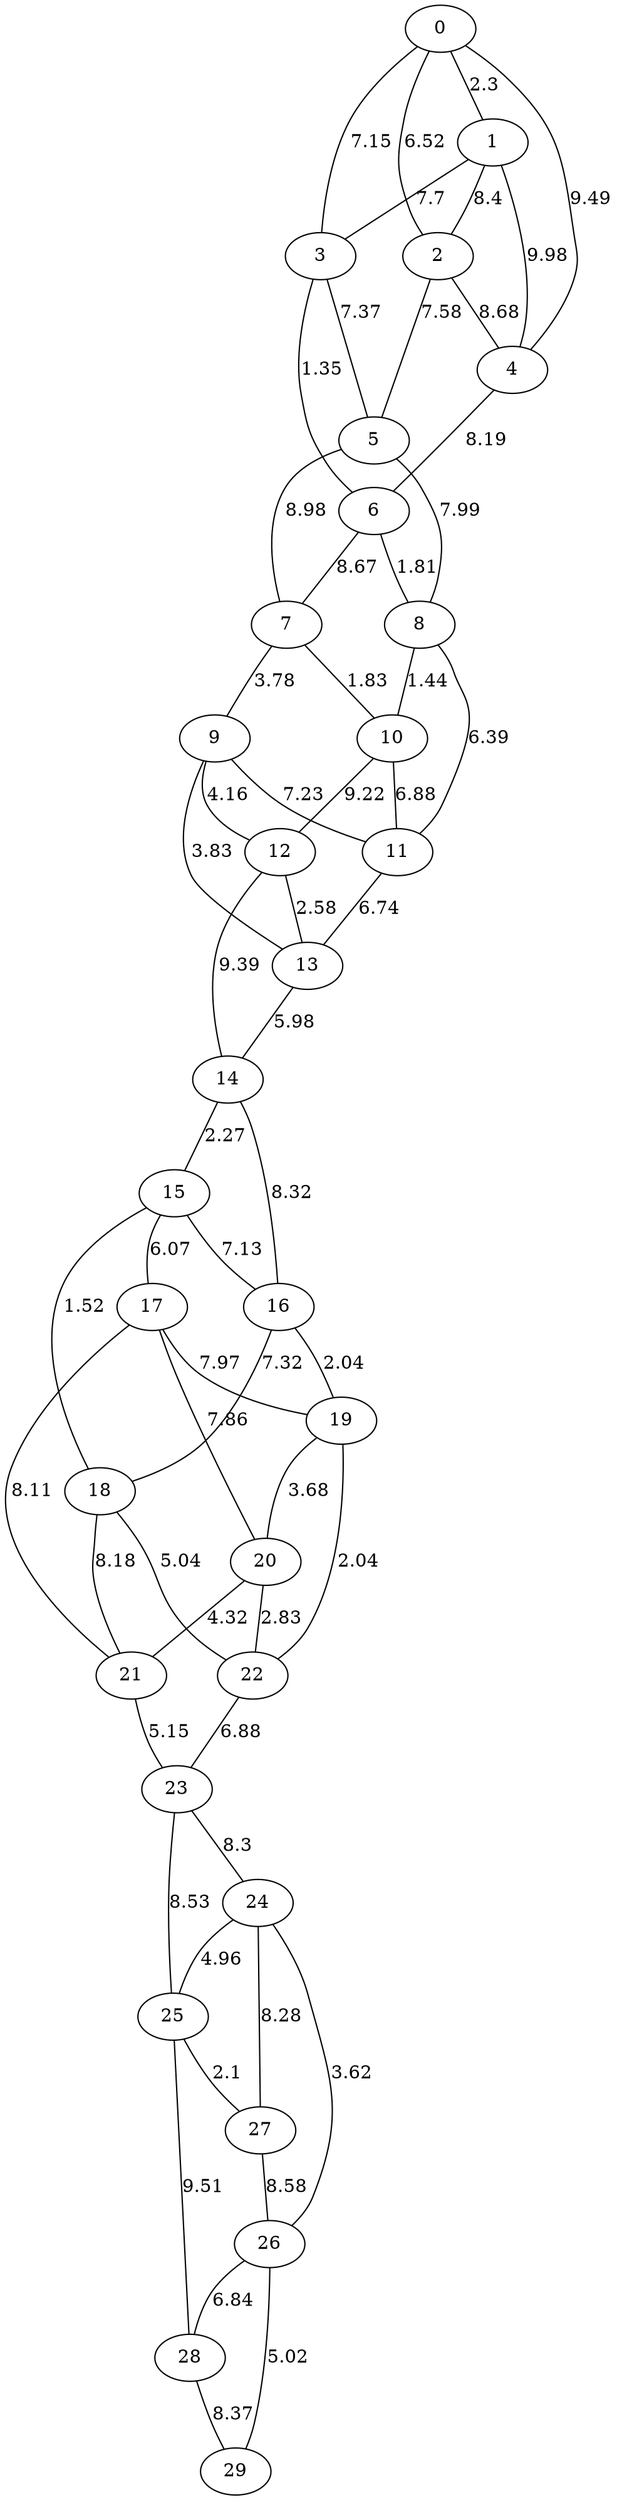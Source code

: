 graph G {
"0";
"1";
"2";
"3";
"4";
"5";
"6";
"7";
"8";
"9";
"10";
"11";
"12";
"13";
"14";
"15";
"16";
"17";
"18";
"19";
"20";
"21";
"22";
"23";
"24";
"25";
"26";
"27";
"28";
"29";
    "1" -- "3"[label="7.7", len="7.7"];
    "10" -- "11"[label="6.88", len="6.88"];
    "18" -- "22"[label="5.04", len="5.04"];
    "22" -- "23"[label="6.88", len="6.88"];
    "28" -- "29"[label="8.37", len="8.37"];
    "0" -- "2"[label="6.52", len="6.52"];
    "24" -- "26"[label="3.62", len="3.62"];
    "17" -- "20"[label="7.86", len="7.86"];
    "26" -- "28"[label="6.84", len="6.84"];
    "25" -- "27"[label="2.1", len="2.1"];
    "19" -- "22"[label="2.04", len="2.04"];
    "2" -- "5"[label="7.58", len="7.58"];
    "0" -- "3"[label="7.15", len="7.15"];
    "5" -- "8"[label="7.99", len="7.99"];
    "1" -- "2"[label="8.4", len="8.4"];
    "6" -- "7"[label="8.67", len="8.67"];
    "12" -- "13"[label="2.58", len="2.58"];
    "20" -- "21"[label="4.32", len="4.32"];
    "24" -- "27"[label="8.28", len="8.28"];
    "26" -- "29"[label="5.02", len="5.02"];
    "8" -- "10"[label="1.44", len="1.44"];
    "10" -- "12"[label="9.22", len="9.22"];
    "9" -- "11"[label="7.23", len="7.23"];
    "3" -- "6"[label="1.35", len="1.35"];
    "0" -- "4"[label="9.49", len="9.49"];
    "7" -- "10"[label="1.83", len="1.83"];
    "15" -- "18"[label="1.52", len="1.52"];
    "16" -- "18"[label="7.32", len="7.32"];
    "11" -- "13"[label="6.74", len="6.74"];
    "23" -- "25"[label="8.53", len="8.53"];
    "17" -- "19"[label="7.97", len="7.97"];
    "12" -- "14"[label="9.39", len="9.39"];
    "20" -- "22"[label="2.83", len="2.83"];
    "8" -- "11"[label="6.39", len="6.39"];
    "21" -- "23"[label="5.15", len="5.15"];
    "1" -- "4"[label="9.98", len="9.98"];
    "14" -- "15"[label="2.27", len="2.27"];
    "16" -- "19"[label="2.04", len="2.04"];
    "18" -- "21"[label="8.18", len="8.18"];
    "19" -- "20"[label="3.68", len="3.68"];
    "23" -- "24"[label="8.3", len="8.3"];
    "25" -- "28"[label="9.51", len="9.51"];
    "7" -- "9"[label="3.78", len="3.78"];
    "0" -- "1"[label="2.3", len="2.3"];
    "3" -- "5"[label="7.37", len="7.37"];
    "9" -- "13"[label="3.83", len="3.83"];
    "15" -- "17"[label="6.07", len="6.07"];
    "27" -- "26"[label="8.58", len="8.58"];
    "4" -- "6"[label="8.19", len="8.19"];
    "6" -- "8"[label="1.81", len="1.81"];
    "14" -- "16"[label="8.32", len="8.32"];
    "13" -- "14"[label="5.98", len="5.98"];
    "5" -- "7"[label="8.98", len="8.98"];
    "24" -- "25"[label="4.96", len="4.96"];
    "17" -- "21"[label="8.11", len="8.11"];
    "15" -- "16"[label="7.13", len="7.13"];
    "2" -- "4"[label="8.68", len="8.68"];
    "9" -- "12"[label="4.16", len="4.16"];
}

